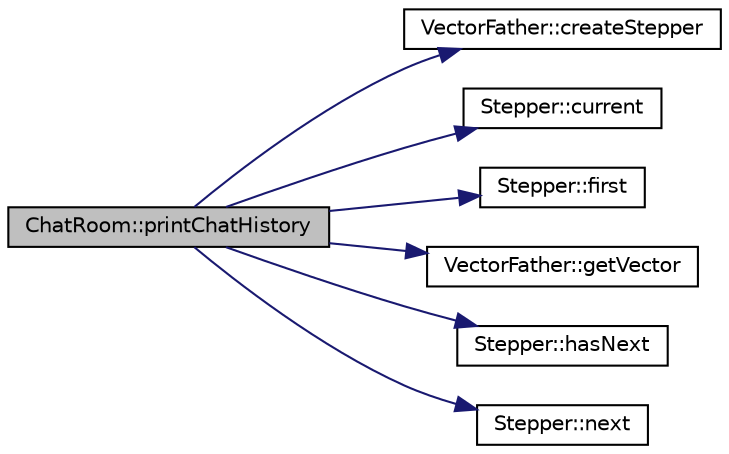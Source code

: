 digraph "ChatRoom::printChatHistory"
{
 // LATEX_PDF_SIZE
  edge [fontname="Helvetica",fontsize="10",labelfontname="Helvetica",labelfontsize="10"];
  node [fontname="Helvetica",fontsize="10",shape=record];
  rankdir="LR";
  Node1 [label="ChatRoom::printChatHistory",height=0.2,width=0.4,color="black", fillcolor="grey75", style="filled", fontcolor="black",tooltip="Print the chat history."];
  Node1 -> Node2 [color="midnightblue",fontsize="10",style="solid",fontname="Helvetica"];
  Node2 [label="VectorFather::createStepper",height=0.2,width=0.4,color="black", fillcolor="white", style="filled",URL="$classVectorFather.html#ad7775ccd733815aa48eb0b8cc5ebffd7",tooltip="Create a stepper iterator for this vector."];
  Node1 -> Node3 [color="midnightblue",fontsize="10",style="solid",fontname="Helvetica"];
  Node3 [label="Stepper::current",height=0.2,width=0.4,color="black", fillcolor="white", style="filled",URL="$classStepper.html#a16d93afdcdc7190e84904b8904c5a8bd",tooltip="Get the current element without advancing."];
  Node1 -> Node4 [color="midnightblue",fontsize="10",style="solid",fontname="Helvetica"];
  Node4 [label="Stepper::first",height=0.2,width=0.4,color="black", fillcolor="white", style="filled",URL="$classStepper.html#aebd518b8673631e25056bb9fd7022c98",tooltip="Move to and return the first element."];
  Node1 -> Node5 [color="midnightblue",fontsize="10",style="solid",fontname="Helvetica"];
  Node5 [label="VectorFather::getVector",height=0.2,width=0.4,color="black", fillcolor="white", style="filled",URL="$classVectorFather.html#a3771623fd65c9c57cb3bf56b8d1c38f6",tooltip="Get direct access to the internal vector."];
  Node1 -> Node6 [color="midnightblue",fontsize="10",style="solid",fontname="Helvetica"];
  Node6 [label="Stepper::hasNext",height=0.2,width=0.4,color="black", fillcolor="white", style="filled",URL="$classStepper.html#a7fe293586b963c65e2af4ae206c2e2ed",tooltip="Check if there are more elements to iterate over."];
  Node1 -> Node7 [color="midnightblue",fontsize="10",style="solid",fontname="Helvetica"];
  Node7 [label="Stepper::next",height=0.2,width=0.4,color="black", fillcolor="white", style="filled",URL="$classStepper.html#af58e5f738012158ed81b91c9e306008f",tooltip="Move to the next element in the collection."];
}
